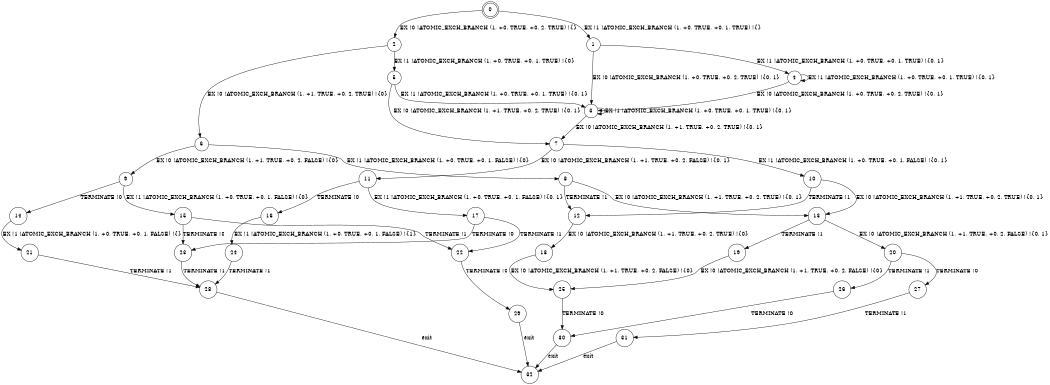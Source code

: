 digraph BCG {
size = "7, 10.5";
center = TRUE;
node [shape = circle];
0 [peripheries = 2];
0 -> 1 [label = "EX !1 !ATOMIC_EXCH_BRANCH (1, +0, TRUE, +0, 1, TRUE) !{}"];
0 -> 2 [label = "EX !0 !ATOMIC_EXCH_BRANCH (1, +0, TRUE, +0, 2, TRUE) !{}"];
1 -> 3 [label = "EX !0 !ATOMIC_EXCH_BRANCH (1, +0, TRUE, +0, 2, TRUE) !{0, 1}"];
1 -> 4 [label = "EX !1 !ATOMIC_EXCH_BRANCH (1, +0, TRUE, +0, 1, TRUE) !{0, 1}"];
2 -> 5 [label = "EX !1 !ATOMIC_EXCH_BRANCH (1, +0, TRUE, +0, 1, TRUE) !{0}"];
2 -> 6 [label = "EX !0 !ATOMIC_EXCH_BRANCH (1, +1, TRUE, +0, 2, TRUE) !{0}"];
3 -> 3 [label = "EX !1 !ATOMIC_EXCH_BRANCH (1, +0, TRUE, +0, 1, TRUE) !{0, 1}"];
3 -> 7 [label = "EX !0 !ATOMIC_EXCH_BRANCH (1, +1, TRUE, +0, 2, TRUE) !{0, 1}"];
4 -> 3 [label = "EX !0 !ATOMIC_EXCH_BRANCH (1, +0, TRUE, +0, 2, TRUE) !{0, 1}"];
4 -> 4 [label = "EX !1 !ATOMIC_EXCH_BRANCH (1, +0, TRUE, +0, 1, TRUE) !{0, 1}"];
5 -> 3 [label = "EX !1 !ATOMIC_EXCH_BRANCH (1, +0, TRUE, +0, 1, TRUE) !{0, 1}"];
5 -> 7 [label = "EX !0 !ATOMIC_EXCH_BRANCH (1, +1, TRUE, +0, 2, TRUE) !{0, 1}"];
6 -> 8 [label = "EX !1 !ATOMIC_EXCH_BRANCH (1, +0, TRUE, +0, 1, FALSE) !{0}"];
6 -> 9 [label = "EX !0 !ATOMIC_EXCH_BRANCH (1, +1, TRUE, +0, 2, FALSE) !{0}"];
7 -> 10 [label = "EX !1 !ATOMIC_EXCH_BRANCH (1, +0, TRUE, +0, 1, FALSE) !{0, 1}"];
7 -> 11 [label = "EX !0 !ATOMIC_EXCH_BRANCH (1, +1, TRUE, +0, 2, FALSE) !{0, 1}"];
8 -> 12 [label = "TERMINATE !1"];
8 -> 13 [label = "EX !0 !ATOMIC_EXCH_BRANCH (1, +1, TRUE, +0, 2, TRUE) !{0, 1}"];
9 -> 14 [label = "TERMINATE !0"];
9 -> 15 [label = "EX !1 !ATOMIC_EXCH_BRANCH (1, +0, TRUE, +0, 1, FALSE) !{0}"];
10 -> 12 [label = "TERMINATE !1"];
10 -> 13 [label = "EX !0 !ATOMIC_EXCH_BRANCH (1, +1, TRUE, +0, 2, TRUE) !{0, 1}"];
11 -> 16 [label = "TERMINATE !0"];
11 -> 17 [label = "EX !1 !ATOMIC_EXCH_BRANCH (1, +0, TRUE, +0, 1, FALSE) !{0, 1}"];
12 -> 18 [label = "EX !0 !ATOMIC_EXCH_BRANCH (1, +1, TRUE, +0, 2, TRUE) !{0}"];
13 -> 19 [label = "TERMINATE !1"];
13 -> 20 [label = "EX !0 !ATOMIC_EXCH_BRANCH (1, +1, TRUE, +0, 2, FALSE) !{0, 1}"];
14 -> 21 [label = "EX !1 !ATOMIC_EXCH_BRANCH (1, +0, TRUE, +0, 1, FALSE) !{}"];
15 -> 22 [label = "TERMINATE !1"];
15 -> 23 [label = "TERMINATE !0"];
16 -> 24 [label = "EX !1 !ATOMIC_EXCH_BRANCH (1, +0, TRUE, +0, 1, FALSE) !{1}"];
17 -> 22 [label = "TERMINATE !1"];
17 -> 23 [label = "TERMINATE !0"];
18 -> 25 [label = "EX !0 !ATOMIC_EXCH_BRANCH (1, +1, TRUE, +0, 2, FALSE) !{0}"];
19 -> 25 [label = "EX !0 !ATOMIC_EXCH_BRANCH (1, +1, TRUE, +0, 2, FALSE) !{0}"];
20 -> 26 [label = "TERMINATE !1"];
20 -> 27 [label = "TERMINATE !0"];
21 -> 28 [label = "TERMINATE !1"];
22 -> 29 [label = "TERMINATE !0"];
23 -> 28 [label = "TERMINATE !1"];
24 -> 28 [label = "TERMINATE !1"];
25 -> 30 [label = "TERMINATE !0"];
26 -> 30 [label = "TERMINATE !0"];
27 -> 31 [label = "TERMINATE !1"];
28 -> 32 [label = "exit"];
29 -> 32 [label = "exit"];
30 -> 32 [label = "exit"];
31 -> 32 [label = "exit"];
}
